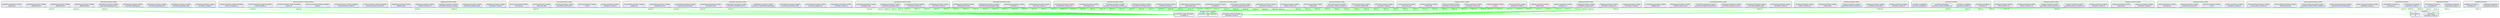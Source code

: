 digraph ColumnSameAsNetwork {
graph [
            fontname="Helvetica",
            fontsize=12,
            bgcolor=white,
            splines=true,
            nodesep=0.6,
            concentrate=true,
            compound=true,
        ];
node [shape=box, style=rounded, fontname="Helvetica"];
edge [fontname="Helvetica"];
subgraph cluster_aliquoting_procedure_models {
  C6 [color="blue", fillcolor="#ffffff", label="aliquoting_procedure_models\naliquoted_from"];
  C7 [color="blue", fillcolor="#ffffff", label="aliquoting_procedure_models\naliquoted_into"];
  C8 [color="blue", fillcolor="#ffffff", label="aliquoting_procedure_models\naliquoted_with"];
  C10 [color="blue", fillcolor="#ffffff", label="aliquoting_procedure_models\npipette_tip"];
  C11 [color="blue", fillcolor="#ffffff", label="aliquoting_procedure_models\nprocedure_aliquoted_from"];
  C12 [color="blue", fillcolor="#ffffff", label="aliquoting_procedure_models\nprocedure_aliquoted_into"];
  C13 [color="blue", fillcolor="#ffffff", label="aliquoting_procedure_models\nprocedure_aliquoted_with"];
  C14 [color="blue", fillcolor="#ffffff", label="aliquoting_procedure_models\nprocedure_model_id"];
  C15 [color="blue", fillcolor="#ffffff", label="aliquoting_procedure_models\nprocedure_pipette_tip"];
  label="aliquoting_procedure_models";
  style="filled, rounded";
  fillcolor="#f0f0f0";
}
subgraph cluster_procedures {
  C231 [color="blue", fillcolor="#ffffff", label="procedures\nid"];
  C232 [color="blue", fillcolor="#ffffff", label="procedures\nprocedure_model_id"];
  label="procedures";
  style="filled, rounded";
  fillcolor="#f0f0f0";
}
subgraph cluster_shared_procedure_model_trackables {
  C284 [color="blue", fillcolor="#ffffff", label="shared_procedure_model_trackables\nchild_id"];
  C285 [color="blue", fillcolor="#ffffff", label="shared_procedure_model_trackables\nchild_procedure_model_id"];
  C286 [color="blue", fillcolor="#ffffff", label="shared_procedure_model_trackables\nchild_trackable_id"];
  C289 [color="blue", fillcolor="#ffffff", label="shared_procedure_model_trackables\nparent_id"];
  C290 [color="blue", fillcolor="#ffffff", label="shared_procedure_model_trackables\nparent_procedure_model_id"];
  C291 [color="blue", fillcolor="#ffffff", label="shared_procedure_model_trackables\nparent_trackable_id"];
  label="shared_procedure_model_trackables";
  style="filled, rounded";
  fillcolor="#f0f0f0";
}
subgraph cluster_supernatant_procedures {
  C324 [color="blue", fillcolor="#ffffff", label="supernatant_procedures\nprocedure_id"];
  C325 [color="blue", fillcolor="#ffffff", label="supernatant_procedures\nprocedure_model_id"];
  label="supernatant_procedures";
  style="filled, rounded";
  fillcolor="#f0f0f0";
}
subgraph cluster_weighing_procedure_models {
  C396 [color="blue", fillcolor="#ffffff", label="weighing_procedure_models\nprocedure_model_id"];
  C397 [color="blue", fillcolor="#ffffff", label="weighing_procedure_models\nprocedure_sample_container"];
  C398 [color="blue", fillcolor="#ffffff", label="weighing_procedure_models\nprocedure_weighed_with"];
  C399 [color="blue", fillcolor="#ffffff", label="weighing_procedure_models\nsample_container_id"];
  C400 [color="blue", fillcolor="#ffffff", label="weighing_procedure_models\nweighed_with"];
  label="weighing_procedure_models";
  style="filled, rounded";
  fillcolor="#f0f0f0";
}
subgraph cluster_pouring_procedure_models {
  C198 [color="blue", fillcolor="#ffffff", label="pouring_procedure_models\nmeasured_with"];
  C199 [color="blue", fillcolor="#ffffff", label="pouring_procedure_models\npoured_into"];
  C200 [color="blue", fillcolor="#ffffff", label="pouring_procedure_models\nprocedure_model_id"];
  C201 [color="blue", fillcolor="#ffffff", label="pouring_procedure_models\nprocedure_poured_into"];
  C202 [color="blue", fillcolor="#ffffff", label="pouring_procedure_models\nsource"];
  label="pouring_procedure_models";
  style="filled, rounded";
  fillcolor="#f0f0f0";
}
subgraph cluster_supernatant_procedure_models {
  C314 [color="blue", fillcolor="#ffffff", label="supernatant_procedure_models\npipette_tip"];
  C315 [color="blue", fillcolor="#ffffff", label="supernatant_procedure_models\nprocedure_model_id"];
  C316 [color="blue", fillcolor="#ffffff", label="supernatant_procedure_models\nprocedure_pipette_tip"];
  C317 [color="blue", fillcolor="#ffffff", label="supernatant_procedure_models\nprocedure_stratified_source"];
  C318 [color="blue", fillcolor="#ffffff", label="supernatant_procedure_models\nprocedure_supernatant_destination"];
  C319 [color="blue", fillcolor="#ffffff", label="supernatant_procedure_models\nprocedure_transferred_with"];
  C320 [color="blue", fillcolor="#ffffff", label="supernatant_procedure_models\nstratified_source"];
  C321 [color="blue", fillcolor="#ffffff", label="supernatant_procedure_models\nsupernatant_destination"];
  C322 [color="blue", fillcolor="#ffffff", label="supernatant_procedure_models\ntransferred_with"];
  label="supernatant_procedure_models";
  style="filled, rounded";
  fillcolor="#f0f0f0";
}
subgraph cluster_packaging_procedure_models {
  C167 [color="blue", fillcolor="#ffffff", label="packaging_procedure_models\npackaged_with"];
  C168 [color="blue", fillcolor="#ffffff", label="packaging_procedure_models\nprocedure_model_id"];
  C169 [color="blue", fillcolor="#ffffff", label="packaging_procedure_models\nprocedure_packaged_with"];
  C170 [color="blue", fillcolor="#ffffff", label="packaging_procedure_models\nprocedure_sample_id"];
  label="packaging_procedure_models";
  style="filled, rounded";
  fillcolor="#f0f0f0";
}
subgraph cluster_photograph_procedure_models {
  C185 [color="blue", fillcolor="#ffffff", label="photograph_procedure_models\nphotographed_with"];
  C186 [color="blue", fillcolor="#ffffff", label="photograph_procedure_models\nprocedure_model_id"];
  C187 [color="blue", fillcolor="#ffffff", label="photograph_procedure_models\nprocedure_photographed_with"];
  C188 [color="blue", fillcolor="#ffffff", label="photograph_procedure_models\ntrackable_id"];
  label="photograph_procedure_models";
  style="filled, rounded";
  fillcolor="#f0f0f0";
}
subgraph cluster_centrifuge_procedure_models {
  C46 [color="blue", fillcolor="#ffffff", label="centrifuge_procedure_models\ncentrifuged_container_id"];
  C47 [color="blue", fillcolor="#ffffff", label="centrifuge_procedure_models\ncentrifuged_with"];
  C50 [color="blue", fillcolor="#ffffff", label="centrifuge_procedure_models\nprocedure_centrifuged_container_id"];
  C51 [color="blue", fillcolor="#ffffff", label="centrifuge_procedure_models\nprocedure_centrifuged_with"];
  C52 [color="blue", fillcolor="#ffffff", label="centrifuge_procedure_models\nprocedure_model_id"];
  label="centrifuge_procedure_models";
  style="filled, rounded";
  fillcolor="#f0f0f0";
}
subgraph cluster_geolocation_procedure_models {
  C117 [color="blue", fillcolor="#ffffff", label="geolocation_procedure_models\ngeolocated_with"];
  C118 [color="blue", fillcolor="#ffffff", label="geolocation_procedure_models\nprocedure_geolocated_with"];
  C119 [color="blue", fillcolor="#ffffff", label="geolocation_procedure_models\nprocedure_model_id"];
  C120 [color="blue", fillcolor="#ffffff", label="geolocation_procedure_models\ntrackable_id"];
  label="geolocation_procedure_models";
  style="filled, rounded";
  fillcolor="#f0f0f0";
}
subgraph cluster_ball_mill_procedure_models {
  C25 [color="blue", fillcolor="#ffffff", label="ball_mill_procedure_models\nmilled_container_id"];
  C26 [color="blue", fillcolor="#ffffff", label="ball_mill_procedure_models\nmilled_with"];
  C27 [color="blue", fillcolor="#ffffff", label="ball_mill_procedure_models\nprocedure_milled_container_id"];
  C28 [color="blue", fillcolor="#ffffff", label="ball_mill_procedure_models\nprocedure_milled_with"];
  C29 [color="blue", fillcolor="#ffffff", label="ball_mill_procedure_models\nprocedure_model_id"];
  label="ball_mill_procedure_models";
  style="filled, rounded";
  fillcolor="#f0f0f0";
}
subgraph cluster_procedure_model_trackables {
  C205 [color="blue", fillcolor="#ffffff", label="procedure_model_trackables\nid"];
  C207 [color="blue", fillcolor="#ffffff", label="procedure_model_trackables\nprocedure_model_id"];
  C208 [color="blue", fillcolor="#ffffff", label="procedure_model_trackables\ntrackable_id"];
  label="procedure_model_trackables";
  style="filled, rounded";
  fillcolor="#f0f0f0";
}
subgraph cluster_mixing_procedure_models {
  C139 [color="blue", fillcolor="#ffffff", label="mixing_procedure_models\nmeasured_with"];
  C140 [color="blue", fillcolor="#ffffff", label="mixing_procedure_models\nmixed_with"];
  C141 [color="blue", fillcolor="#ffffff", label="mixing_procedure_models\nprocedure_measured_with"];
  C142 [color="blue", fillcolor="#ffffff", label="mixing_procedure_models\nprocedure_mixed_into"];
  C143 [color="blue", fillcolor="#ffffff", label="mixing_procedure_models\nprocedure_model_id"];
  C144 [color="blue", fillcolor="#ffffff", label="mixing_procedure_models\nsource"];
  label="mixing_procedure_models";
  style="filled, rounded";
  fillcolor="#f0f0f0";
}
subgraph cluster_capping_procedure_models {
  C40 [color="blue", fillcolor="#ffffff", label="capping_procedure_models\ncapped_with"];
  C41 [color="blue", fillcolor="#ffffff", label="capping_procedure_models\ncontainer_id"];
  C42 [color="blue", fillcolor="#ffffff", label="capping_procedure_models\nprocedure_capped_with"];
  C43 [color="blue", fillcolor="#ffffff", label="capping_procedure_models\nprocedure_container_id"];
  C44 [color="blue", fillcolor="#ffffff", label="capping_procedure_models\nprocedure_model_id"];
  label="capping_procedure_models";
  style="filled, rounded";
  fillcolor="#f0f0f0";
}
subgraph cluster_aliquoting_procedures {
  C19 [color="blue", fillcolor="#ffffff", label="aliquoting_procedures\nprocedure_id"];
  C20 [color="blue", fillcolor="#ffffff", label="aliquoting_procedures\nprocedure_model_id"];
  label="aliquoting_procedures";
  style="filled, rounded";
  fillcolor="#f0f0f0";
}
subgraph cluster_fractioning_procedure_models {
  C90 [color="blue", fillcolor="#ffffff", label="fractioning_procedure_models\nfragment_placed_into"];
  C92 [color="blue", fillcolor="#ffffff", label="fractioning_procedure_models\nprocedure_fragment_placed_into"];
  C93 [color="blue", fillcolor="#ffffff", label="fractioning_procedure_models\nprocedure_fragment_source"];
  C94 [color="blue", fillcolor="#ffffff", label="fractioning_procedure_models\nprocedure_model_id"];
  C95 [color="blue", fillcolor="#ffffff", label="fractioning_procedure_models\nprocedure_weighed_with"];
  C97 [color="blue", fillcolor="#ffffff", label="fractioning_procedure_models\nweighed_with"];
  label="fractioning_procedure_models";
  style="filled, rounded";
  fillcolor="#f0f0f0";
}
subgraph cluster_freezing_procedure_models {
  C109 [color="blue", fillcolor="#ffffff", label="freezing_procedure_models\nfrozen_container_id"];
  C110 [color="blue", fillcolor="#ffffff", label="freezing_procedure_models\nfrozen_with"];
  C113 [color="blue", fillcolor="#ffffff", label="freezing_procedure_models\nprocedure_frozen_container_id"];
  C114 [color="blue", fillcolor="#ffffff", label="freezing_procedure_models\nprocedure_frozen_with"];
  C115 [color="blue", fillcolor="#ffffff", label="freezing_procedure_models\nprocedure_model_id"];
  label="freezing_procedure_models";
  style="filled, rounded";
  fillcolor="#f0f0f0";
}
subgraph cluster_procedure_trackables {
  C221 [color="blue", fillcolor="#ffffff", label="procedure_trackables\nancestor_trackable_id"];
  C225 [color="blue", fillcolor="#ffffff", label="procedure_trackables\nprocedure_id"];
  C226 [color="blue", fillcolor="#ffffff", label="procedure_trackables\nprocedure_model_id"];
  C227 [color="blue", fillcolor="#ffffff", label="procedure_trackables\nprocedure_model_trackable_id"];
  label="procedure_trackables";
  style="filled, rounded";
  fillcolor="#f0f0f0";
}
subgraph cluster_storage_procedure_models {
  C306 [color="blue", fillcolor="#ffffff", label="storage_procedure_models\nchild_container_id"];
  C309 [color="blue", fillcolor="#ffffff", label="storage_procedure_models\nparent_container_id"];
  C310 [color="blue", fillcolor="#ffffff", label="storage_procedure_models\nprocedure_child_container_id"];
  C311 [color="blue", fillcolor="#ffffff", label="storage_procedure_models\nprocedure_model_id"];
  C312 [color="blue", fillcolor="#ffffff", label="storage_procedure_models\nprocedure_parent_container_id"];
  label="storage_procedure_models";
  style="filled, rounded";
  fillcolor="#f0f0f0";
}
subgraph cluster_weighing_procedures {
  C402 [color="blue", fillcolor="#ffffff", label="weighing_procedures\nprocedure_id"];
  C403 [color="blue", fillcolor="#ffffff", label="weighing_procedures\nprocedure_model_id"];
  label="weighing_procedures";
  style="filled, rounded";
  fillcolor="#f0f0f0";
}
subgraph cluster_disposal_procedure_models {
  C80 [color="blue", fillcolor="#ffffff", label="disposal_procedure_models\ndisposed_id"];
  C81 [color="blue", fillcolor="#ffffff", label="disposal_procedure_models\nprocedure_model_id"];
  label="disposal_procedure_models";
  style="filled, rounded";
  fillcolor="#f0f0f0";
}
subgraph cluster_placing_procedure_models {
  C191 [color="blue", fillcolor="#ffffff", label="placing_procedure_models\nplaced_into"];
  C192 [color="blue", fillcolor="#ffffff", label="placing_procedure_models\nprocedure_model_id"];
  C193 [color="blue", fillcolor="#ffffff", label="placing_procedure_models\nprocedure_placed_into"];
  C195 [color="blue", fillcolor="#ffffff", label="placing_procedure_models\nsource"];
  label="placing_procedure_models";
  style="filled, rounded";
  fillcolor="#f0f0f0";
}
subgraph cluster_freeze_drying_procedure_models {
  C99 [color="blue", fillcolor="#ffffff", label="freeze_drying_procedure_models\nfreeze_dried_container_id"];
  C100 [color="blue", fillcolor="#ffffff", label="freeze_drying_procedure_models\nfreeze_dried_with"];
  C104 [color="blue", fillcolor="#ffffff", label="freeze_drying_procedure_models\nprocedure_freeze_dried_container_id"];
  C105 [color="blue", fillcolor="#ffffff", label="freeze_drying_procedure_models\nprocedure_freeze_dried_with"];
  C106 [color="blue", fillcolor="#ffffff", label="freeze_drying_procedure_models\nprocedure_model_id"];
  label="freeze_drying_procedure_models";
  style="filled, rounded";
  fillcolor="#f0f0f0";
}
  C6 -> C208 [color="green", label="same as"];
  C7 -> C208 [color="green", label="same as"];
  C8 -> C208 [color="green", label="same as"];
  C10 -> C208 [color="green", label="same as"];
  C11 -> C205 [color="green", label="same as"];
  C12 -> C205 [color="green", label="same as"];
  C13 -> C205 [color="green", label="same as"];
  C14 -> C207 [color="green", label="same as"];
  C15 -> C205 [color="green", label="same as"];
  C19 -> C231 [color="green", label="same as"];
  C20 -> C232 [color="green", label="same as"];
  C25 -> C208 [color="green", label="same as"];
  C26 -> C208 [color="green", label="same as"];
  C27 -> C205 [color="green", label="same as"];
  C28 -> C205 [color="green", label="same as"];
  C29 -> C207 [color="green", label="same as"];
  C40 -> C208 [color="green", label="same as"];
  C41 -> C208 [color="green", label="same as"];
  C42 -> C205 [color="green", label="same as"];
  C43 -> C205 [color="green", label="same as"];
  C44 -> C207 [color="green", label="same as"];
  C46 -> C208 [color="green", label="same as"];
  C47 -> C208 [color="green", label="same as"];
  C50 -> C205 [color="green", label="same as"];
  C51 -> C205 [color="green", label="same as"];
  C52 -> C207 [color="green", label="same as"];
  C80 -> C205 [color="green", label="same as"];
  C81 -> C207 [color="green", label="same as"];
  C90 -> C208 [color="green", label="same as"];
  C92 -> C205 [color="green", label="same as"];
  C93 -> C205 [color="green", label="same as"];
  C94 -> C207 [color="green", label="same as"];
  C95 -> C205 [color="green", label="same as"];
  C97 -> C208 [color="green", label="same as"];
  C99 -> C208 [color="green", label="same as"];
  C100 -> C208 [color="green", label="same as"];
  C104 -> C205 [color="green", label="same as"];
  C105 -> C205 [color="green", label="same as"];
  C106 -> C207 [color="green", label="same as"];
  C109 -> C208 [color="green", label="same as"];
  C110 -> C208 [color="green", label="same as"];
  C113 -> C205 [color="green", label="same as"];
  C114 -> C205 [color="green", label="same as"];
  C115 -> C207 [color="green", label="same as"];
  C117 -> C208 [color="green", label="same as"];
  C118 -> C205 [color="green", label="same as"];
  C119 -> C207 [color="green", label="same as"];
  C120 -> C205 [color="green", label="same as"];
  C139 -> C208 [color="green", label="same as"];
  C140 -> C208 [color="green", label="same as"];
  C141 -> C205 [color="green", label="same as"];
  C142 -> C205 [color="green", label="same as"];
  C143 -> C207 [color="green", label="same as"];
  C144 -> C205 [color="green", label="same as"];
  C167 -> C208 [color="green", label="same as"];
  C168 -> C207 [color="green", label="same as"];
  C169 -> C205 [color="green", label="same as"];
  C170 -> C205 [color="green", label="same as"];
  C185 -> C208 [color="green", label="same as"];
  C186 -> C207 [color="green", label="same as"];
  C187 -> C205 [color="green", label="same as"];
  C188 -> C205 [color="green", label="same as"];
  C191 -> C208 [color="green", label="same as"];
  C192 -> C207 [color="green", label="same as"];
  C193 -> C205 [color="green", label="same as"];
  C195 -> C205 [color="green", label="same as"];
  C198 -> C205 [color="green", label="same as"];
  C199 -> C208 [color="green", label="same as"];
  C200 -> C207 [color="green", label="same as"];
  C201 -> C205 [color="green", label="same as"];
  C202 -> C205 [color="green", label="same as"];
  C221 -> C208 [color="green", label="same as"];
  C225 -> C231 [color="green", label="same as"];
  C226 -> C207 [color="green", label="same as"];
  C226 -> C232 [color="green", label="same as"];
  C227 -> C205 [color="green", label="same as"];
  C284 -> C205 [color="green", label="same as"];
  C285 -> C207 [color="green", label="same as"];
  C286 -> C208 [color="green", label="same as"];
  C289 -> C205 [color="green", label="same as"];
  C290 -> C207 [color="green", label="same as"];
  C291 -> C208 [color="green", label="same as"];
  C306 -> C208 [color="green", label="same as"];
  C309 -> C208 [color="green", label="same as"];
  C310 -> C205 [color="green", label="same as"];
  C311 -> C207 [color="green", label="same as"];
  C312 -> C205 [color="green", label="same as"];
  C314 -> C208 [color="green", label="same as"];
  C315 -> C207 [color="green", label="same as"];
  C316 -> C205 [color="green", label="same as"];
  C317 -> C205 [color="green", label="same as"];
  C318 -> C205 [color="green", label="same as"];
  C319 -> C205 [color="green", label="same as"];
  C320 -> C208 [color="green", label="same as"];
  C321 -> C208 [color="green", label="same as"];
  C322 -> C208 [color="green", label="same as"];
  C324 -> C231 [color="green", label="same as"];
  C325 -> C232 [color="green", label="same as"];
  C396 -> C207 [color="green", label="same as"];
  C397 -> C205 [color="green", label="same as"];
  C398 -> C205 [color="green", label="same as"];
  C399 -> C208 [color="green", label="same as"];
  C400 -> C208 [color="green", label="same as"];
  C402 -> C231 [color="green", label="same as"];
  C403 -> C232 [color="green", label="same as"];
}
